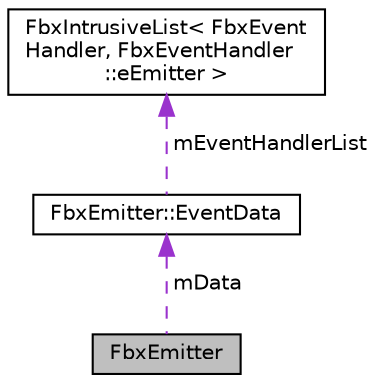 digraph "FbxEmitter"
{
  edge [fontname="Helvetica",fontsize="10",labelfontname="Helvetica",labelfontsize="10"];
  node [fontname="Helvetica",fontsize="10",shape=record];
  Node98 [label="FbxEmitter",height=0.2,width=0.4,color="black", fillcolor="grey75", style="filled", fontcolor="black"];
  Node99 -> Node98 [dir="back",color="darkorchid3",fontsize="10",style="dashed",label=" mData" ,fontname="Helvetica"];
  Node99 [label="FbxEmitter::EventData",height=0.2,width=0.4,color="black", fillcolor="white", style="filled",URL="$struct_fbx_emitter_1_1_event_data.html"];
  Node100 -> Node99 [dir="back",color="darkorchid3",fontsize="10",style="dashed",label=" mEventHandlerList" ,fontname="Helvetica"];
  Node100 [label="FbxIntrusiveList\< FbxEvent\lHandler, FbxEventHandler\l::eEmitter \>",height=0.2,width=0.4,color="black", fillcolor="white", style="filled",URL="$class_fbx_intrusive_list.html"];
}

